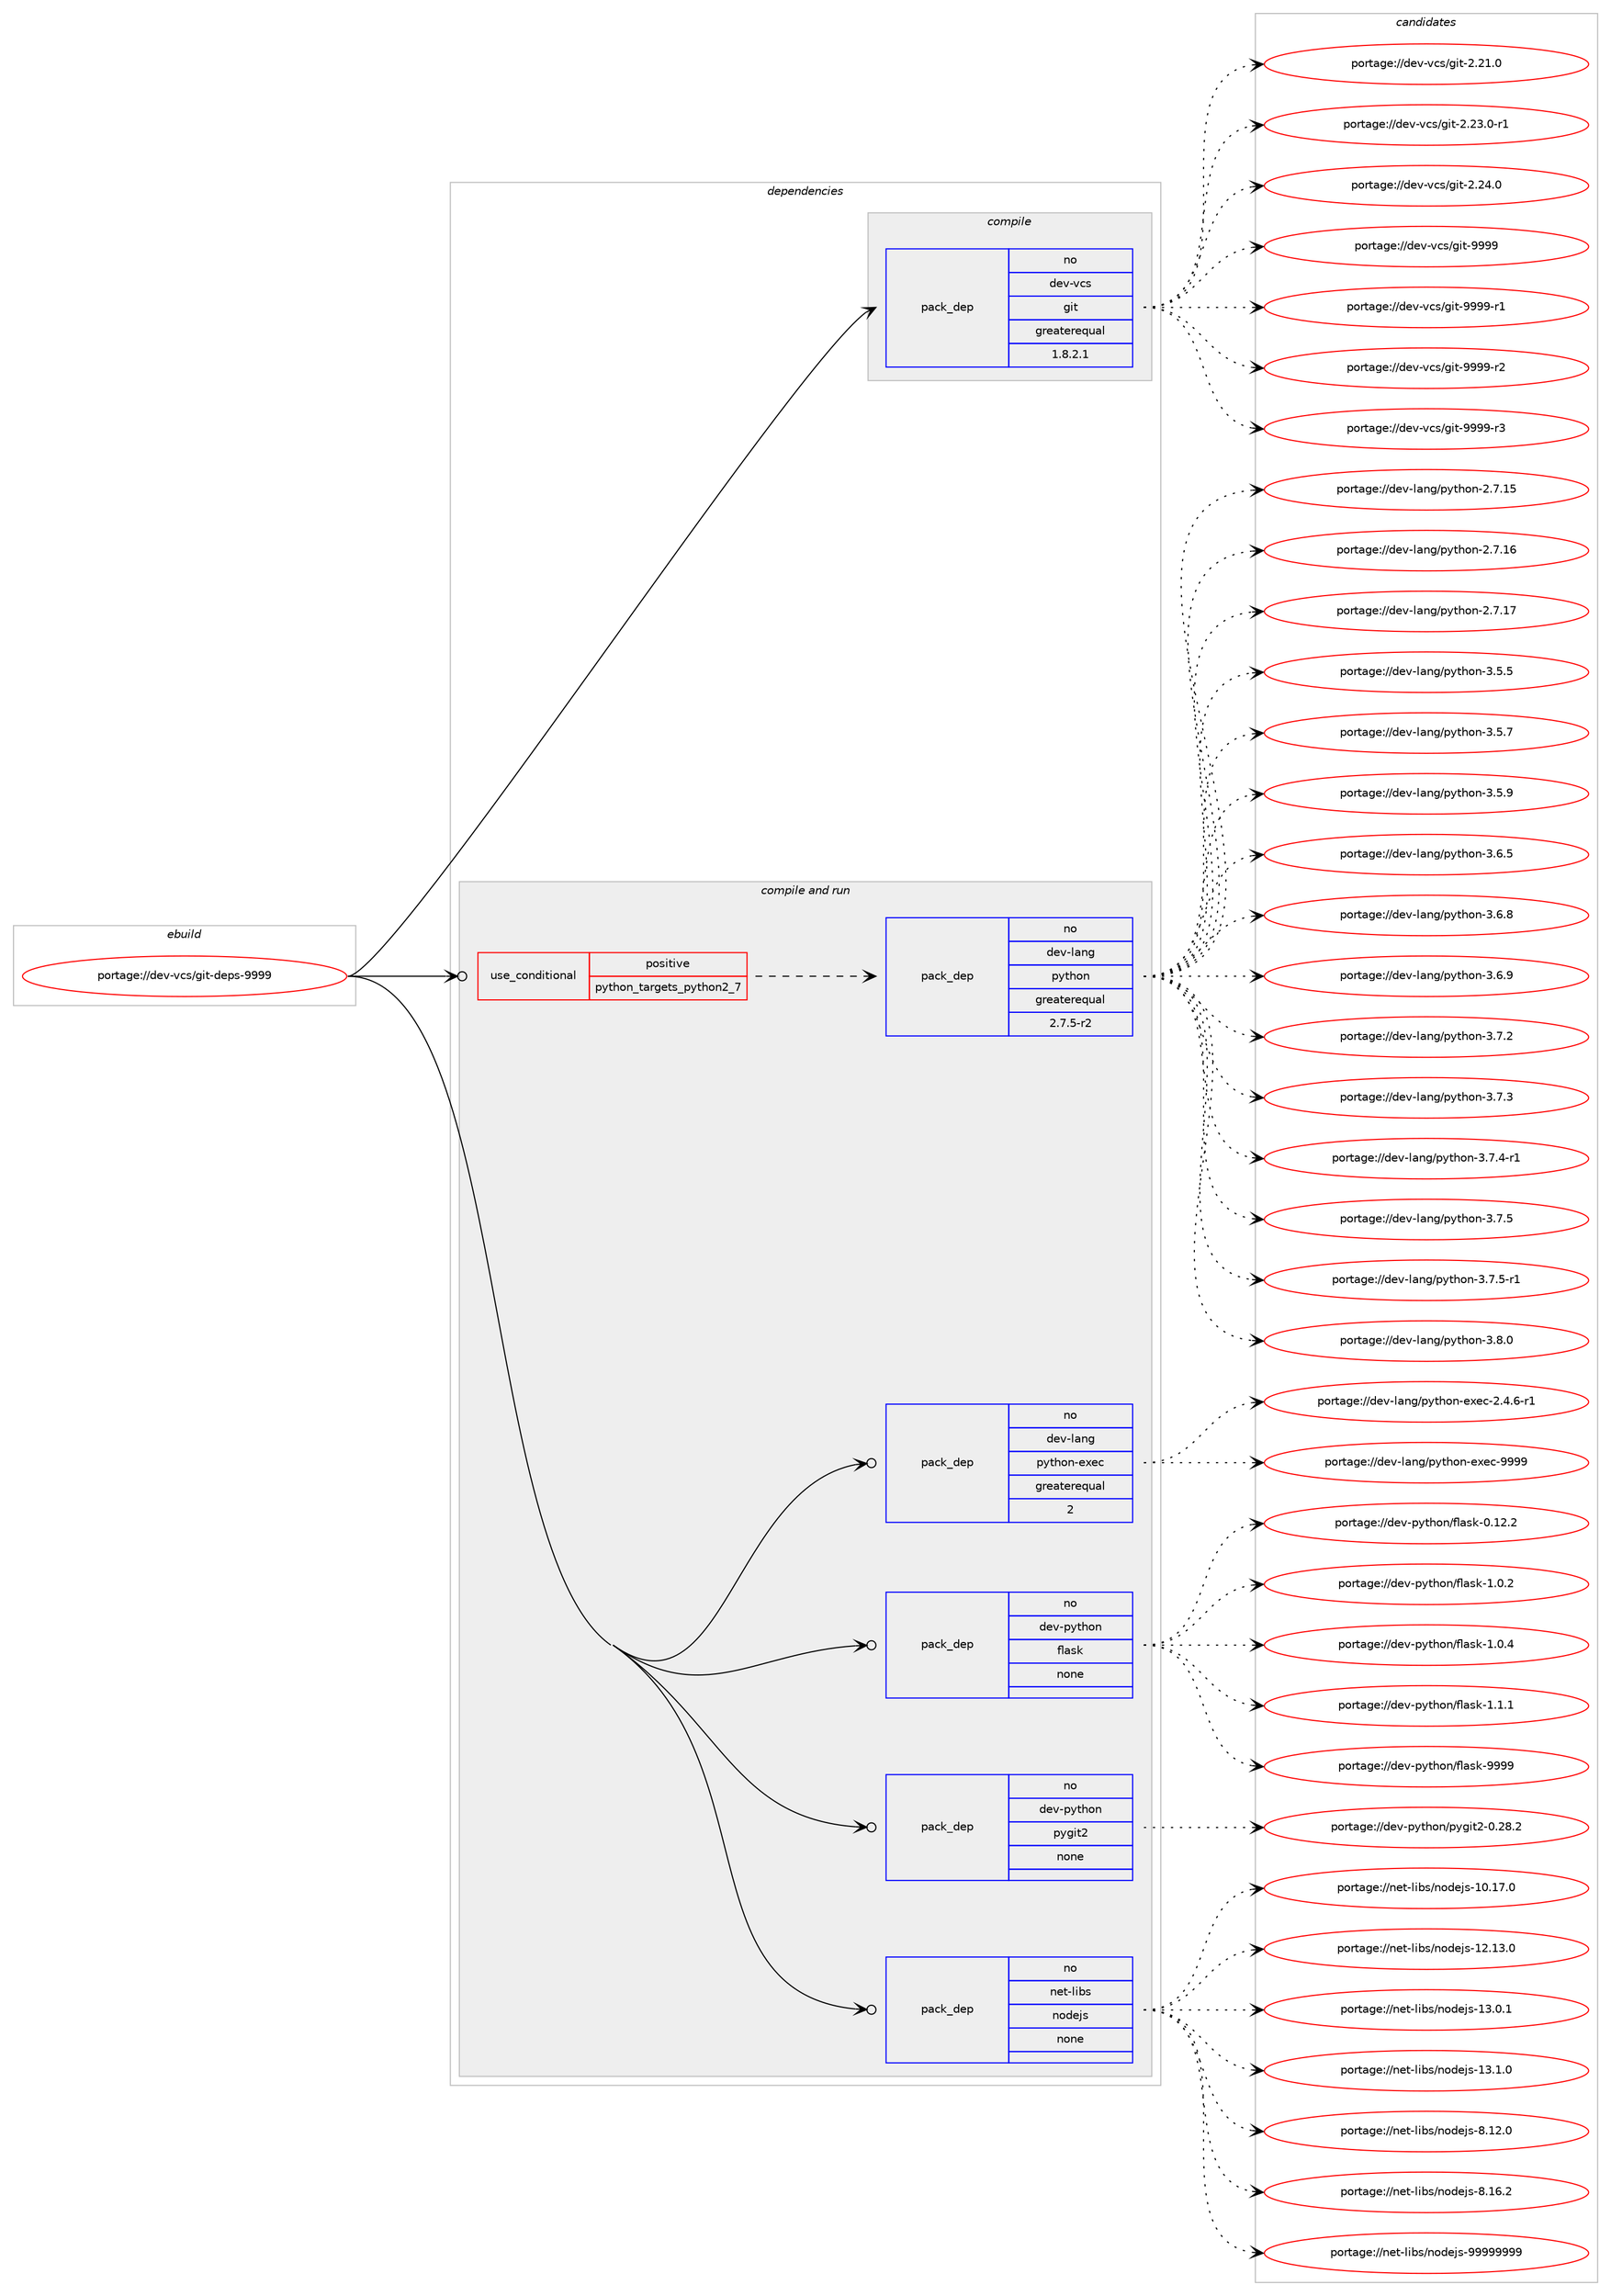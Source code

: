 digraph prolog {

# *************
# Graph options
# *************

newrank=true;
concentrate=true;
compound=true;
graph [rankdir=LR,fontname=Helvetica,fontsize=10,ranksep=1.5];#, ranksep=2.5, nodesep=0.2];
edge  [arrowhead=vee];
node  [fontname=Helvetica,fontsize=10];

# **********
# The ebuild
# **********

subgraph cluster_leftcol {
color=gray;
rank=same;
label=<<i>ebuild</i>>;
id [label="portage://dev-vcs/git-deps-9999", color=red, width=4, href="../dev-vcs/git-deps-9999.svg"];
}

# ****************
# The dependencies
# ****************

subgraph cluster_midcol {
color=gray;
label=<<i>dependencies</i>>;
subgraph cluster_compile {
fillcolor="#eeeeee";
style=filled;
label=<<i>compile</i>>;
subgraph pack191445 {
dependency267478 [label=<<TABLE BORDER="0" CELLBORDER="1" CELLSPACING="0" CELLPADDING="4" WIDTH="220"><TR><TD ROWSPAN="6" CELLPADDING="30">pack_dep</TD></TR><TR><TD WIDTH="110">no</TD></TR><TR><TD>dev-vcs</TD></TR><TR><TD>git</TD></TR><TR><TD>greaterequal</TD></TR><TR><TD>1.8.2.1</TD></TR></TABLE>>, shape=none, color=blue];
}
id:e -> dependency267478:w [weight=20,style="solid",arrowhead="vee"];
}
subgraph cluster_compileandrun {
fillcolor="#eeeeee";
style=filled;
label=<<i>compile and run</i>>;
subgraph cond72293 {
dependency267479 [label=<<TABLE BORDER="0" CELLBORDER="1" CELLSPACING="0" CELLPADDING="4"><TR><TD ROWSPAN="3" CELLPADDING="10">use_conditional</TD></TR><TR><TD>positive</TD></TR><TR><TD>python_targets_python2_7</TD></TR></TABLE>>, shape=none, color=red];
subgraph pack191446 {
dependency267480 [label=<<TABLE BORDER="0" CELLBORDER="1" CELLSPACING="0" CELLPADDING="4" WIDTH="220"><TR><TD ROWSPAN="6" CELLPADDING="30">pack_dep</TD></TR><TR><TD WIDTH="110">no</TD></TR><TR><TD>dev-lang</TD></TR><TR><TD>python</TD></TR><TR><TD>greaterequal</TD></TR><TR><TD>2.7.5-r2</TD></TR></TABLE>>, shape=none, color=blue];
}
dependency267479:e -> dependency267480:w [weight=20,style="dashed",arrowhead="vee"];
}
id:e -> dependency267479:w [weight=20,style="solid",arrowhead="odotvee"];
subgraph pack191447 {
dependency267481 [label=<<TABLE BORDER="0" CELLBORDER="1" CELLSPACING="0" CELLPADDING="4" WIDTH="220"><TR><TD ROWSPAN="6" CELLPADDING="30">pack_dep</TD></TR><TR><TD WIDTH="110">no</TD></TR><TR><TD>dev-lang</TD></TR><TR><TD>python-exec</TD></TR><TR><TD>greaterequal</TD></TR><TR><TD>2</TD></TR></TABLE>>, shape=none, color=blue];
}
id:e -> dependency267481:w [weight=20,style="solid",arrowhead="odotvee"];
subgraph pack191448 {
dependency267482 [label=<<TABLE BORDER="0" CELLBORDER="1" CELLSPACING="0" CELLPADDING="4" WIDTH="220"><TR><TD ROWSPAN="6" CELLPADDING="30">pack_dep</TD></TR><TR><TD WIDTH="110">no</TD></TR><TR><TD>dev-python</TD></TR><TR><TD>flask</TD></TR><TR><TD>none</TD></TR><TR><TD></TD></TR></TABLE>>, shape=none, color=blue];
}
id:e -> dependency267482:w [weight=20,style="solid",arrowhead="odotvee"];
subgraph pack191449 {
dependency267483 [label=<<TABLE BORDER="0" CELLBORDER="1" CELLSPACING="0" CELLPADDING="4" WIDTH="220"><TR><TD ROWSPAN="6" CELLPADDING="30">pack_dep</TD></TR><TR><TD WIDTH="110">no</TD></TR><TR><TD>dev-python</TD></TR><TR><TD>pygit2</TD></TR><TR><TD>none</TD></TR><TR><TD></TD></TR></TABLE>>, shape=none, color=blue];
}
id:e -> dependency267483:w [weight=20,style="solid",arrowhead="odotvee"];
subgraph pack191450 {
dependency267484 [label=<<TABLE BORDER="0" CELLBORDER="1" CELLSPACING="0" CELLPADDING="4" WIDTH="220"><TR><TD ROWSPAN="6" CELLPADDING="30">pack_dep</TD></TR><TR><TD WIDTH="110">no</TD></TR><TR><TD>net-libs</TD></TR><TR><TD>nodejs</TD></TR><TR><TD>none</TD></TR><TR><TD></TD></TR></TABLE>>, shape=none, color=blue];
}
id:e -> dependency267484:w [weight=20,style="solid",arrowhead="odotvee"];
}
subgraph cluster_run {
fillcolor="#eeeeee";
style=filled;
label=<<i>run</i>>;
}
}

# **************
# The candidates
# **************

subgraph cluster_choices {
rank=same;
color=gray;
label=<<i>candidates</i>>;

subgraph choice191445 {
color=black;
nodesep=1;
choiceportage10010111845118991154710310511645504650494648 [label="portage://dev-vcs/git-2.21.0", color=red, width=4,href="../dev-vcs/git-2.21.0.svg"];
choiceportage100101118451189911547103105116455046505146484511449 [label="portage://dev-vcs/git-2.23.0-r1", color=red, width=4,href="../dev-vcs/git-2.23.0-r1.svg"];
choiceportage10010111845118991154710310511645504650524648 [label="portage://dev-vcs/git-2.24.0", color=red, width=4,href="../dev-vcs/git-2.24.0.svg"];
choiceportage1001011184511899115471031051164557575757 [label="portage://dev-vcs/git-9999", color=red, width=4,href="../dev-vcs/git-9999.svg"];
choiceportage10010111845118991154710310511645575757574511449 [label="portage://dev-vcs/git-9999-r1", color=red, width=4,href="../dev-vcs/git-9999-r1.svg"];
choiceportage10010111845118991154710310511645575757574511450 [label="portage://dev-vcs/git-9999-r2", color=red, width=4,href="../dev-vcs/git-9999-r2.svg"];
choiceportage10010111845118991154710310511645575757574511451 [label="portage://dev-vcs/git-9999-r3", color=red, width=4,href="../dev-vcs/git-9999-r3.svg"];
dependency267478:e -> choiceportage10010111845118991154710310511645504650494648:w [style=dotted,weight="100"];
dependency267478:e -> choiceportage100101118451189911547103105116455046505146484511449:w [style=dotted,weight="100"];
dependency267478:e -> choiceportage10010111845118991154710310511645504650524648:w [style=dotted,weight="100"];
dependency267478:e -> choiceportage1001011184511899115471031051164557575757:w [style=dotted,weight="100"];
dependency267478:e -> choiceportage10010111845118991154710310511645575757574511449:w [style=dotted,weight="100"];
dependency267478:e -> choiceportage10010111845118991154710310511645575757574511450:w [style=dotted,weight="100"];
dependency267478:e -> choiceportage10010111845118991154710310511645575757574511451:w [style=dotted,weight="100"];
}
subgraph choice191446 {
color=black;
nodesep=1;
choiceportage10010111845108971101034711212111610411111045504655464953 [label="portage://dev-lang/python-2.7.15", color=red, width=4,href="../dev-lang/python-2.7.15.svg"];
choiceportage10010111845108971101034711212111610411111045504655464954 [label="portage://dev-lang/python-2.7.16", color=red, width=4,href="../dev-lang/python-2.7.16.svg"];
choiceportage10010111845108971101034711212111610411111045504655464955 [label="portage://dev-lang/python-2.7.17", color=red, width=4,href="../dev-lang/python-2.7.17.svg"];
choiceportage100101118451089711010347112121116104111110455146534653 [label="portage://dev-lang/python-3.5.5", color=red, width=4,href="../dev-lang/python-3.5.5.svg"];
choiceportage100101118451089711010347112121116104111110455146534655 [label="portage://dev-lang/python-3.5.7", color=red, width=4,href="../dev-lang/python-3.5.7.svg"];
choiceportage100101118451089711010347112121116104111110455146534657 [label="portage://dev-lang/python-3.5.9", color=red, width=4,href="../dev-lang/python-3.5.9.svg"];
choiceportage100101118451089711010347112121116104111110455146544653 [label="portage://dev-lang/python-3.6.5", color=red, width=4,href="../dev-lang/python-3.6.5.svg"];
choiceportage100101118451089711010347112121116104111110455146544656 [label="portage://dev-lang/python-3.6.8", color=red, width=4,href="../dev-lang/python-3.6.8.svg"];
choiceportage100101118451089711010347112121116104111110455146544657 [label="portage://dev-lang/python-3.6.9", color=red, width=4,href="../dev-lang/python-3.6.9.svg"];
choiceportage100101118451089711010347112121116104111110455146554650 [label="portage://dev-lang/python-3.7.2", color=red, width=4,href="../dev-lang/python-3.7.2.svg"];
choiceportage100101118451089711010347112121116104111110455146554651 [label="portage://dev-lang/python-3.7.3", color=red, width=4,href="../dev-lang/python-3.7.3.svg"];
choiceportage1001011184510897110103471121211161041111104551465546524511449 [label="portage://dev-lang/python-3.7.4-r1", color=red, width=4,href="../dev-lang/python-3.7.4-r1.svg"];
choiceportage100101118451089711010347112121116104111110455146554653 [label="portage://dev-lang/python-3.7.5", color=red, width=4,href="../dev-lang/python-3.7.5.svg"];
choiceportage1001011184510897110103471121211161041111104551465546534511449 [label="portage://dev-lang/python-3.7.5-r1", color=red, width=4,href="../dev-lang/python-3.7.5-r1.svg"];
choiceportage100101118451089711010347112121116104111110455146564648 [label="portage://dev-lang/python-3.8.0", color=red, width=4,href="../dev-lang/python-3.8.0.svg"];
dependency267480:e -> choiceportage10010111845108971101034711212111610411111045504655464953:w [style=dotted,weight="100"];
dependency267480:e -> choiceportage10010111845108971101034711212111610411111045504655464954:w [style=dotted,weight="100"];
dependency267480:e -> choiceportage10010111845108971101034711212111610411111045504655464955:w [style=dotted,weight="100"];
dependency267480:e -> choiceportage100101118451089711010347112121116104111110455146534653:w [style=dotted,weight="100"];
dependency267480:e -> choiceportage100101118451089711010347112121116104111110455146534655:w [style=dotted,weight="100"];
dependency267480:e -> choiceportage100101118451089711010347112121116104111110455146534657:w [style=dotted,weight="100"];
dependency267480:e -> choiceportage100101118451089711010347112121116104111110455146544653:w [style=dotted,weight="100"];
dependency267480:e -> choiceportage100101118451089711010347112121116104111110455146544656:w [style=dotted,weight="100"];
dependency267480:e -> choiceportage100101118451089711010347112121116104111110455146544657:w [style=dotted,weight="100"];
dependency267480:e -> choiceportage100101118451089711010347112121116104111110455146554650:w [style=dotted,weight="100"];
dependency267480:e -> choiceportage100101118451089711010347112121116104111110455146554651:w [style=dotted,weight="100"];
dependency267480:e -> choiceportage1001011184510897110103471121211161041111104551465546524511449:w [style=dotted,weight="100"];
dependency267480:e -> choiceportage100101118451089711010347112121116104111110455146554653:w [style=dotted,weight="100"];
dependency267480:e -> choiceportage1001011184510897110103471121211161041111104551465546534511449:w [style=dotted,weight="100"];
dependency267480:e -> choiceportage100101118451089711010347112121116104111110455146564648:w [style=dotted,weight="100"];
}
subgraph choice191447 {
color=black;
nodesep=1;
choiceportage10010111845108971101034711212111610411111045101120101994550465246544511449 [label="portage://dev-lang/python-exec-2.4.6-r1", color=red, width=4,href="../dev-lang/python-exec-2.4.6-r1.svg"];
choiceportage10010111845108971101034711212111610411111045101120101994557575757 [label="portage://dev-lang/python-exec-9999", color=red, width=4,href="../dev-lang/python-exec-9999.svg"];
dependency267481:e -> choiceportage10010111845108971101034711212111610411111045101120101994550465246544511449:w [style=dotted,weight="100"];
dependency267481:e -> choiceportage10010111845108971101034711212111610411111045101120101994557575757:w [style=dotted,weight="100"];
}
subgraph choice191448 {
color=black;
nodesep=1;
choiceportage10010111845112121116104111110471021089711510745484649504650 [label="portage://dev-python/flask-0.12.2", color=red, width=4,href="../dev-python/flask-0.12.2.svg"];
choiceportage100101118451121211161041111104710210897115107454946484650 [label="portage://dev-python/flask-1.0.2", color=red, width=4,href="../dev-python/flask-1.0.2.svg"];
choiceportage100101118451121211161041111104710210897115107454946484652 [label="portage://dev-python/flask-1.0.4", color=red, width=4,href="../dev-python/flask-1.0.4.svg"];
choiceportage100101118451121211161041111104710210897115107454946494649 [label="portage://dev-python/flask-1.1.1", color=red, width=4,href="../dev-python/flask-1.1.1.svg"];
choiceportage1001011184511212111610411111047102108971151074557575757 [label="portage://dev-python/flask-9999", color=red, width=4,href="../dev-python/flask-9999.svg"];
dependency267482:e -> choiceportage10010111845112121116104111110471021089711510745484649504650:w [style=dotted,weight="100"];
dependency267482:e -> choiceportage100101118451121211161041111104710210897115107454946484650:w [style=dotted,weight="100"];
dependency267482:e -> choiceportage100101118451121211161041111104710210897115107454946484652:w [style=dotted,weight="100"];
dependency267482:e -> choiceportage100101118451121211161041111104710210897115107454946494649:w [style=dotted,weight="100"];
dependency267482:e -> choiceportage1001011184511212111610411111047102108971151074557575757:w [style=dotted,weight="100"];
}
subgraph choice191449 {
color=black;
nodesep=1;
choiceportage10010111845112121116104111110471121211031051165045484650564650 [label="portage://dev-python/pygit2-0.28.2", color=red, width=4,href="../dev-python/pygit2-0.28.2.svg"];
dependency267483:e -> choiceportage10010111845112121116104111110471121211031051165045484650564650:w [style=dotted,weight="100"];
}
subgraph choice191450 {
color=black;
nodesep=1;
choiceportage1101011164510810598115471101111001011061154549484649554648 [label="portage://net-libs/nodejs-10.17.0", color=red, width=4,href="../net-libs/nodejs-10.17.0.svg"];
choiceportage1101011164510810598115471101111001011061154549504649514648 [label="portage://net-libs/nodejs-12.13.0", color=red, width=4,href="../net-libs/nodejs-12.13.0.svg"];
choiceportage11010111645108105981154711011110010110611545495146484649 [label="portage://net-libs/nodejs-13.0.1", color=red, width=4,href="../net-libs/nodejs-13.0.1.svg"];
choiceportage11010111645108105981154711011110010110611545495146494648 [label="portage://net-libs/nodejs-13.1.0", color=red, width=4,href="../net-libs/nodejs-13.1.0.svg"];
choiceportage11010111645108105981154711011110010110611545564649504648 [label="portage://net-libs/nodejs-8.12.0", color=red, width=4,href="../net-libs/nodejs-8.12.0.svg"];
choiceportage11010111645108105981154711011110010110611545564649544650 [label="portage://net-libs/nodejs-8.16.2", color=red, width=4,href="../net-libs/nodejs-8.16.2.svg"];
choiceportage110101116451081059811547110111100101106115455757575757575757 [label="portage://net-libs/nodejs-99999999", color=red, width=4,href="../net-libs/nodejs-99999999.svg"];
dependency267484:e -> choiceportage1101011164510810598115471101111001011061154549484649554648:w [style=dotted,weight="100"];
dependency267484:e -> choiceportage1101011164510810598115471101111001011061154549504649514648:w [style=dotted,weight="100"];
dependency267484:e -> choiceportage11010111645108105981154711011110010110611545495146484649:w [style=dotted,weight="100"];
dependency267484:e -> choiceportage11010111645108105981154711011110010110611545495146494648:w [style=dotted,weight="100"];
dependency267484:e -> choiceportage11010111645108105981154711011110010110611545564649504648:w [style=dotted,weight="100"];
dependency267484:e -> choiceportage11010111645108105981154711011110010110611545564649544650:w [style=dotted,weight="100"];
dependency267484:e -> choiceportage110101116451081059811547110111100101106115455757575757575757:w [style=dotted,weight="100"];
}
}

}
